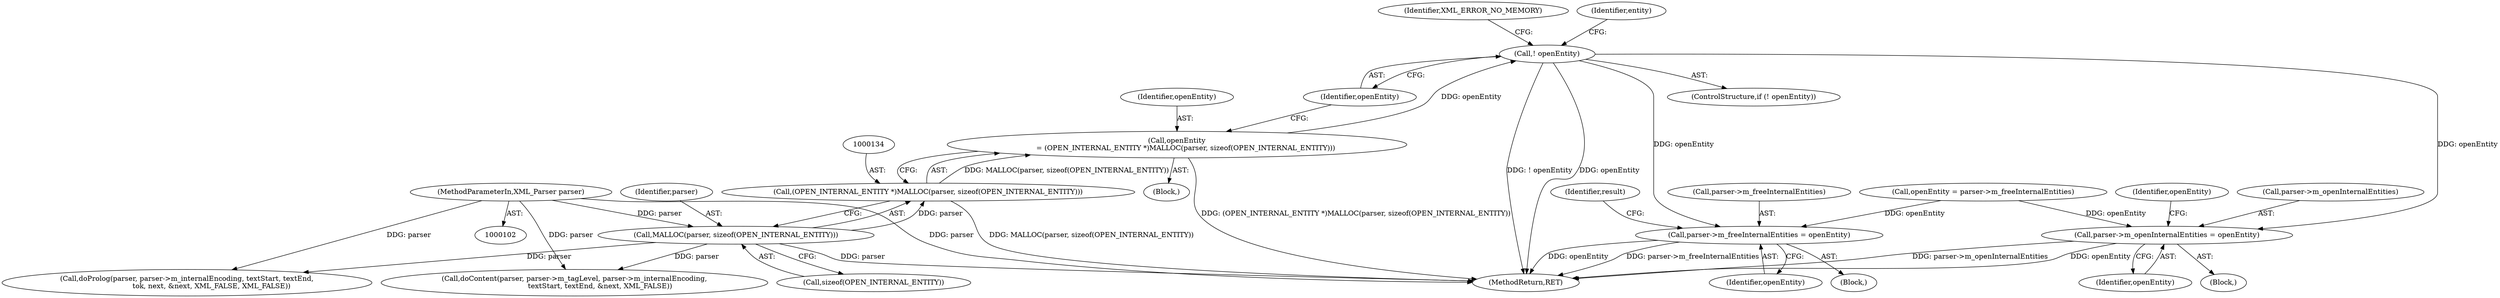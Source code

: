 digraph "0_libexpat_c20b758c332d9a13afbbb276d30db1d183a85d43_2@API" {
"1000140" [label="(Call,! openEntity)"];
"1000131" [label="(Call,openEntity\n        = (OPEN_INTERNAL_ENTITY *)MALLOC(parser, sizeof(OPEN_INTERNAL_ENTITY)))"];
"1000133" [label="(Call,(OPEN_INTERNAL_ENTITY *)MALLOC(parser, sizeof(OPEN_INTERNAL_ENTITY)))"];
"1000135" [label="(Call,MALLOC(parser, sizeof(OPEN_INTERNAL_ENTITY)))"];
"1000103" [label="(MethodParameterIn,XML_Parser parser)"];
"1000161" [label="(Call,parser->m_openInternalEntities = openEntity)"];
"1000314" [label="(Call,parser->m_freeInternalEntities = openEntity)"];
"1000130" [label="(Block,)"];
"1000117" [label="(Call,openEntity = parser->m_freeInternalEntities)"];
"1000106" [label="(Block,)"];
"1000315" [label="(Call,parser->m_freeInternalEntities)"];
"1000232" [label="(Call,doProlog(parser, parser->m_internalEncoding, textStart, textEnd,\n                      tok, next, &next, XML_FALSE, XML_FALSE))"];
"1000136" [label="(Identifier,parser)"];
"1000133" [label="(Call,(OPEN_INTERNAL_ENTITY *)MALLOC(parser, sizeof(OPEN_INTERNAL_ENTITY)))"];
"1000141" [label="(Identifier,openEntity)"];
"1000135" [label="(Call,MALLOC(parser, sizeof(OPEN_INTERNAL_ENTITY)))"];
"1000137" [label="(Call,sizeof(OPEN_INTERNAL_ENTITY))"];
"1000168" [label="(Identifier,openEntity)"];
"1000320" [label="(Identifier,result)"];
"1000131" [label="(Call,openEntity\n        = (OPEN_INTERNAL_ENTITY *)MALLOC(parser, sizeof(OPEN_INTERNAL_ENTITY)))"];
"1000318" [label="(Identifier,openEntity)"];
"1000165" [label="(Identifier,openEntity)"];
"1000294" [label="(Block,)"];
"1000161" [label="(Call,parser->m_openInternalEntities = openEntity)"];
"1000321" [label="(MethodReturn,RET)"];
"1000139" [label="(ControlStructure,if (! openEntity))"];
"1000103" [label="(MethodParameterIn,XML_Parser parser)"];
"1000143" [label="(Identifier,XML_ERROR_NO_MEMORY)"];
"1000248" [label="(Call,doContent(parser, parser->m_tagLevel, parser->m_internalEncoding,\n                       textStart, textEnd, &next, XML_FALSE))"];
"1000162" [label="(Call,parser->m_openInternalEntities)"];
"1000146" [label="(Identifier,entity)"];
"1000314" [label="(Call,parser->m_freeInternalEntities = openEntity)"];
"1000132" [label="(Identifier,openEntity)"];
"1000140" [label="(Call,! openEntity)"];
"1000140" -> "1000139"  [label="AST: "];
"1000140" -> "1000141"  [label="CFG: "];
"1000141" -> "1000140"  [label="AST: "];
"1000143" -> "1000140"  [label="CFG: "];
"1000146" -> "1000140"  [label="CFG: "];
"1000140" -> "1000321"  [label="DDG: openEntity"];
"1000140" -> "1000321"  [label="DDG: ! openEntity"];
"1000131" -> "1000140"  [label="DDG: openEntity"];
"1000140" -> "1000161"  [label="DDG: openEntity"];
"1000140" -> "1000314"  [label="DDG: openEntity"];
"1000131" -> "1000130"  [label="AST: "];
"1000131" -> "1000133"  [label="CFG: "];
"1000132" -> "1000131"  [label="AST: "];
"1000133" -> "1000131"  [label="AST: "];
"1000141" -> "1000131"  [label="CFG: "];
"1000131" -> "1000321"  [label="DDG: (OPEN_INTERNAL_ENTITY *)MALLOC(parser, sizeof(OPEN_INTERNAL_ENTITY))"];
"1000133" -> "1000131"  [label="DDG: MALLOC(parser, sizeof(OPEN_INTERNAL_ENTITY))"];
"1000133" -> "1000135"  [label="CFG: "];
"1000134" -> "1000133"  [label="AST: "];
"1000135" -> "1000133"  [label="AST: "];
"1000133" -> "1000321"  [label="DDG: MALLOC(parser, sizeof(OPEN_INTERNAL_ENTITY))"];
"1000135" -> "1000133"  [label="DDG: parser"];
"1000135" -> "1000137"  [label="CFG: "];
"1000136" -> "1000135"  [label="AST: "];
"1000137" -> "1000135"  [label="AST: "];
"1000135" -> "1000321"  [label="DDG: parser"];
"1000103" -> "1000135"  [label="DDG: parser"];
"1000135" -> "1000232"  [label="DDG: parser"];
"1000135" -> "1000248"  [label="DDG: parser"];
"1000103" -> "1000102"  [label="AST: "];
"1000103" -> "1000321"  [label="DDG: parser"];
"1000103" -> "1000232"  [label="DDG: parser"];
"1000103" -> "1000248"  [label="DDG: parser"];
"1000161" -> "1000106"  [label="AST: "];
"1000161" -> "1000165"  [label="CFG: "];
"1000162" -> "1000161"  [label="AST: "];
"1000165" -> "1000161"  [label="AST: "];
"1000168" -> "1000161"  [label="CFG: "];
"1000161" -> "1000321"  [label="DDG: parser->m_openInternalEntities"];
"1000161" -> "1000321"  [label="DDG: openEntity"];
"1000117" -> "1000161"  [label="DDG: openEntity"];
"1000314" -> "1000294"  [label="AST: "];
"1000314" -> "1000318"  [label="CFG: "];
"1000315" -> "1000314"  [label="AST: "];
"1000318" -> "1000314"  [label="AST: "];
"1000320" -> "1000314"  [label="CFG: "];
"1000314" -> "1000321"  [label="DDG: parser->m_freeInternalEntities"];
"1000314" -> "1000321"  [label="DDG: openEntity"];
"1000117" -> "1000314"  [label="DDG: openEntity"];
}
